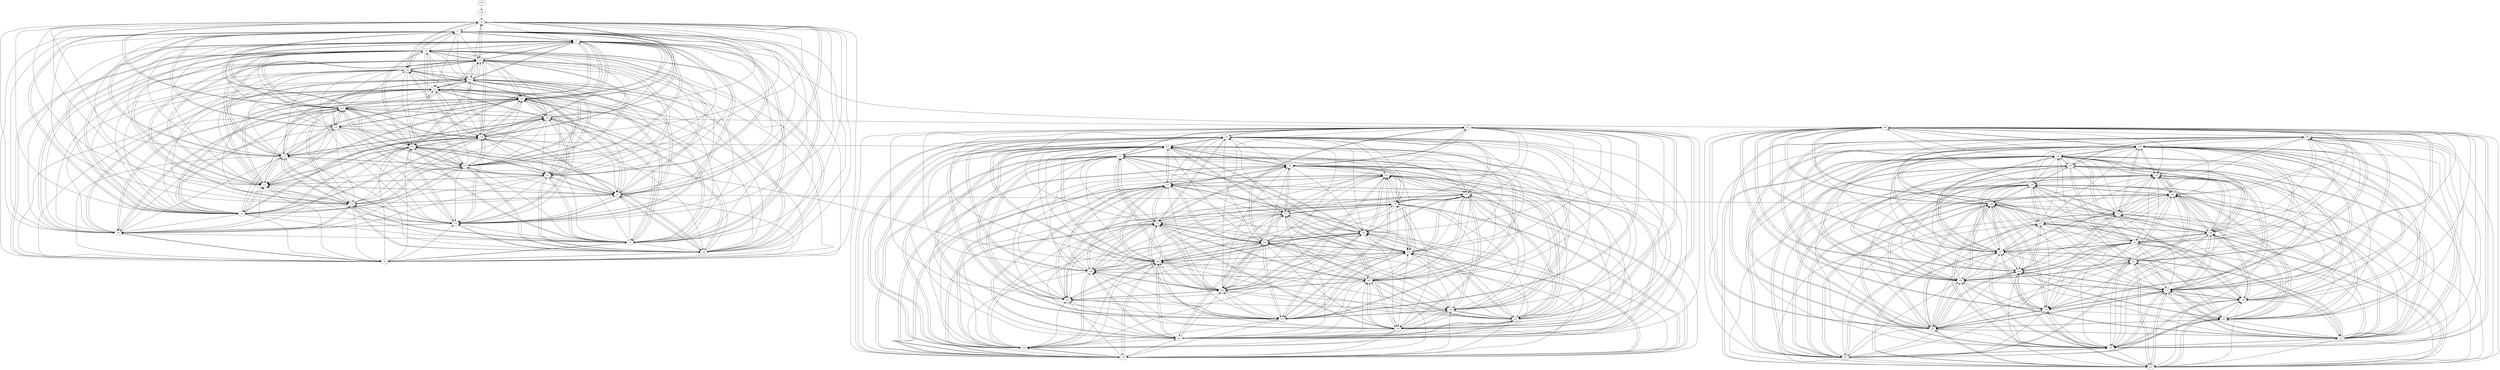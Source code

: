 digraph test113 {
    v0 [name="v0", player=1, priority=30];
    v1 [name="v1", player=0, priority=34];
    v2 [name="v2", player=0, priority=49];
    v3 [name="v3", player=0, priority=46];
    v4 [name="v4", player=0, priority=23];
    v5 [name="v5", player=0, priority=25];
    v6 [name="v6", player=0, priority=10];
    v7 [name="v7", player=1, priority=9];
    v8 [name="v8", player=0, priority=34];
    v9 [name="v9", player=0, priority=1];
    v10 [name="v10", player=1, priority=45];
    v11 [name="v11", player=0, priority=18];
    v12 [name="v12", player=1, priority=40];
    v13 [name="v13", player=0, priority=17];
    v14 [name="v14", player=1, priority=20];
    v15 [name="v15", player=1, priority=5];
    v16 [name="v16", player=1, priority=35];
    v17 [name="v17", player=1, priority=3];
    v18 [name="v18", player=0, priority=46];
    v19 [name="v19", player=0, priority=40];
    v20 [name="v20", player=1, priority=35];
    v21 [name="v21", player=0, priority=18];
    v22 [name="v22", player=1, priority=34];
    v23 [name="v23", player=0, priority=33];
    v24 [name="v24", player=0, priority=13];
    v25 [name="v25", player=0, priority=21];
    v26 [name="v26", player=0, priority=18];
    v27 [name="v27", player=0, priority=23];
    v28 [name="v28", player=0, priority=14];
    v29 [name="v29", player=1, priority=42];
    v30 [name="v30", player=0, priority=47];
    v31 [name="v31", player=0, priority=43];
    v32 [name="v32", player=0, priority=3];
    v33 [name="v33", player=0, priority=17];
    v34 [name="v34", player=0, priority=33];
    v35 [name="v35", player=0, priority=22];
    v36 [name="v36", player=1, priority=29];
    v37 [name="v37", player=0, priority=25];
    v38 [name="v38", player=1, priority=44];
    v39 [name="v39", player=1, priority=15];
    v40 [name="v40", player=0, priority=18];
    v41 [name="v41", player=1, priority=36];
    v42 [name="v42", player=0, priority=34];
    v43 [name="v43", player=0, priority=49];
    v44 [name="v44", player=0, priority=25];
    v45 [name="v45", player=1, priority=27];
    v46 [name="v46", player=0, priority=16];
    v47 [name="v47", player=1, priority=11];
    v48 [name="v48", player=0, priority=43];
    v49 [name="v49", player=1, priority=28];
    v50 [name="v50", player=0, priority=20];
    v51 [name="v51", player=0, priority=4];
    v52 [name="v52", player=1, priority=7];
    v53 [name="v53", player=1, priority=48];
    v54 [name="v54", player=1, priority=13];
    v55 [name="v55", player=0, priority=34];
    v56 [name="v56", player=1, priority=4];
    v57 [name="v57", player=0, priority=29];
    v58 [name="v58", player=0, priority=40];
    v59 [name="v59", player=1, priority=50];
    v60 [name="v60", player=0, priority=1];
    v61 [name="v61", player=1, priority=2];
    v62 [name="v62", player=0, priority=36];
    v63 [name="v63", player=0, priority=50];
    v64 [name="v64", player=1, priority=25];
    v65 [name="v65", player=1, priority=46];
    v66 [name="v66", player=1, priority=8];
    v67 [name="v67", player=1, priority=5];
    v68 [name="v68", player=0, priority=6];
    v69 [name="v69", player=0, priority=16];
    v70 [name="v70", player=0, priority=36];
    v71 [name="v71", player=0, priority=27];
    v72 [name="v72", player=0, priority=13];
    v73 [name="v73", player=1, priority=0];
    v74 [name="v74", player=0, priority=30];
    v75 [name="v75", player=0, priority=20];
    v76 [name="v76", player=1, priority=6];
    v77 [name="v77", player=1, priority=5];
    v78 [name="v78", player=1, priority=41];
    v79 [name="v79", player=1, priority=44];
    v15 -> v21;
    v55 -> v57;
    v67 -> v59;
    v59 -> v55;
    v70 -> v55;
    v67 -> v68;
    v70 -> v64;
    v26 -> v39;
    v67 -> v77;
    v8 -> v0;
    v48 -> v36;
    v29 -> v32;
    v0 -> v5;
    v29 -> v41;
    v19 -> v18;
    v40 -> v41;
    v0 -> v14;
    v29 -> v50;
    v40 -> v50;
    v63 -> v52;
    v63 -> v61;
    v41 -> v33;
    v33 -> v29;
    v44 -> v29;
    v41 -> v42;
    v33 -> v38;
    v62 -> v74;
    v41 -> v51;
    v73 -> v74;
    v33 -> v47;
    v22 -> v10;
    v22 -> v19;
    v74 -> v57;
    v3 -> v15;
    v14 -> v15;
    v45 -> v30;
    v66 -> v53;
    v37 -> v26;
    v66 -> v62;
    v37 -> v35;
    v66 -> v71;
    v15 -> v7;
    v7 -> v3;
    v18 -> v3;
    v55 -> v52;
    v67 -> v54;
    v7 -> v12;
    v18 -> v12;
    v47 -> v48;
    v55 -> v61;
    v18 -> v21;
    v55 -> v70;
    v59 -> v68;
    v48 -> v31;
    v40 -> v27;
    v70 -> v77;
    v8 -> v4;
    v19 -> v4;
    v48 -> v40;
    v29 -> v36;
    v40 -> v36;
    v48 -> v49;
    v77 -> v76;
    v0 -> v9;
    v40 -> v45;
    v63 -> v56;
    v41 -> v28;
    v25 -> v11;
    v10 -> v22;
    v73 -> v60;
    v41 -> v37;
    v25 -> v20;
    v62 -> v69;
    v44 -> v42;
    v22 -> v5;
    v54 -> v74;
    v3 -> v1;
    v14 -> v1;
    v22 -> v14;
    v44 -> v51;
    v51 -> v50;
    v3 -> v10;
    v22 -> v23;
    v74 -> v61;
    v37 -> v30;
    v15 -> v2;
    v15 -> v11;
    v18 -> v7;
    v36 -> v43;
    v67 -> v58;
    v28 -> v39;
    v7 -> v16;
    v18 -> v16;
    v55 -> v65;
    v28 -> v48;
    v59 -> v63;
    v48 -> v26;
    v48 -> v35;
    v21 -> v18;
    v77 -> v71;
    v29 -> v31;
    v48 -> v44;
    v29 -> v40;
    v58 -> v76;
    v61 -> v72;
    v29 -> v49;
    v40 -> v49;
    v10 -> v17;
    v62 -> v55;
    v41 -> v32;
    v2 -> v13;
    v25 -> v15;
    v33 -> v28;
    v62 -> v64;
    v73 -> v64;
    v2 -> v22;
    v25 -> v24;
    v33 -> v37;
    v22 -> v0;
    v44 -> v37;
    v54 -> v69;
    v62 -> v73;
    v51 -> v45;
    v3 -> v5;
    v14 -> v5;
    v22 -> v18;
    v32 -> v41;
    v43 -> v41;
    v3 -> v14;
    v43 -> v50;
    v66 -> v52;
    v35 -> v46;
    v74 -> v56;
    v14 -> v23;
    v74 -> v65;
    v79 -> v0;
    v47 -> v29;
    v17 -> v25;
    v7 -> v2;
    v36 -> v38;
    v47 -> v38;
    v18 -> v11;
    v28 -> v43;
    v77 -> v57;
    v48 -> v30;
    v21 -> v13;
    v77 -> v66;
    v58 -> v62;
    v69 -> v62;
    v48 -> v39;
    v77 -> v75;
    v29 -> v35;
    v40 -> v35;
    v29 -> v44;
    v10 -> v12;
    v2 -> v8;
    v2 -> v17;
    v25 -> v19;
    v54 -> v55;
    v51 -> v31;
    v62 -> v68;
    v54 -> v64;
    v73 -> v68;
    v62 -> v77;
    v22 -> v4;
    v51 -> v40;
    v54 -> v73;
    v32 -> v36;
    v73 -> v77;
    v22 -> v13;
    v51 -> v49;
    v20 -> v71;
    v3 -> v9;
    v14 -> v9;
    v74 -> v60;
    v35 -> v41;
    v3 -> v18;
    v14 -> v18;
    v66 -> v56;
    v35 -> v50;
    v17 -> v20;
    v47 -> v33;
    v65 -> v69;
    v76 -> v69;
    v28 -> v29;
    v16 -> v64;
    v9 -> v25;
    v28 -> v38;
    v57 -> v74;
    v68 -> v74;
    v6 -> v10;
    v77 -> v61;
    v21 -> v8;
    v58 -> v57;
    v69 -> v57;
    v61 -> v53;
    v29 -> v30;
    v40 -> v30;
    v61 -> v62;
    v58 -> v75;
    v69 -> v75;
    v2 -> v3;
    v25 -> v5;
    v73 -> v54;
    v25 -> v14;
    v31 -> v48;
    v10 -> v25;
    v51 -> v26;
    v73 -> v63;
    v2 -> v21;
    v54 -> v59;
    v73 -> v72;
    v54 -> v68;
    v51 -> v44;
    v35 -> v27;
    v3 -> v4;
    v14 -> v4;
    v43 -> v40;
    v35 -> v36;
    v72 -> v76;
    v43 -> v49;
    v35 -> v45;
    v17 -> v6;
    v36 -> v28;
    v9 -> v11;
    v47 -> v28;
    v5 -> v22;
    v17 -> v24;
    v36 -> v37;
    v9 -> v20;
    v65 -> v64;
    v28 -> v33;
    v57 -> v69;
    v65 -> v73;
    v68 -> v60;
    v68 -> v69;
    v76 -> v73;
    v77 -> v56;
    v21 -> v3;
    v50 -> v39;
    v58 -> v52;
    v21 -> v12;
    v50 -> v48;
    v6 -> v23;
    v42 -> v44;
    v69 -> v61;
    v39 -> v29;
    v10 -> v2;
    v25 -> v0;
    v10 -> v11;
    v39 -> v47;
    v2 -> v7;
    v31 -> v43;
    v2 -> v16;
    v51 -> v30;
    v32 -> v26;
    v51 -> v39;
    v32 -> v35;
    v72 -> v71;
    v35 -> v31;
    v32 -> v44;
    v43 -> v44;
    v35 -> v40;
    v53 -> v76;
    v56 -> v72;
    v17 -> v1;
    v65 -> v59;
    v9 -> v6;
    v76 -> v59;
    v5 -> v17;
    v17 -> v19;
    v36 -> v32;
    v9 -> v15;
    v38 -> v51;
    v47 -> v32;
    v49 -> v51;
    v65 -> v68;
    v65 -> v77;
    v68 -> v55;
    v28 -> v37;
    v68 -> v64;
    v68 -> v73;
    v50 -> v34;
    v6 -> v9;
    v77 -> v60;
    v50 -> v43;
    v6 -> v18;
    v42 -> v39;
    v27 -> v50;
    v58 -> v65;
    v30 -> v46;
    v42 -> v48;
    v69 -> v65;
    v61 -> v70;
    v39 -> v33;
    v31 -> v29;
    v10 -> v6;
    v12 -> v25;
    v23 -> v25;
    v31 -> v38;
    v39 -> v42;
    v39 -> v51;
    v60 -> v74;
    v73 -> v53;
    v31 -> v47;
    v72 -> v57;
    v1 -> v15;
    v13 -> v17;
    v72 -> v66;
    v16 -> v13;
    v1 -> v24;
    v35 -> v26;
    v53 -> v62;
    v16 -> v22;
    v64 -> v62;
    v64 -> v71;
    v72 -> v75;
    v56 -> v76;
    v5 -> v3;
    v46 -> v41;
    v65 -> v54;
    v9 -> v1;
    v76 -> v54;
    v17 -> v14;
    v46 -> v50;
    v76 -> v63;
    v38 -> v46;
    v49 -> v46;
    v5 -> v21;
    v17 -> v23;
    v76 -> v72;
    v57 -> v68;
    v6 -> v4;
    v77 -> v55;
    v6 -> v13;
    v42 -> v34;
    v27 -> v45;
    v50 -> v47;
    v69 -> v60;
    v30 -> v41;
    v20 -> v15;
    v39 -> v28;
    v20 -> v24;
    v39 -> v37;
    v12 -> v20;
    v23 -> v20;
    v39 -> v46;
    v75 -> v67;
    v31 -> v42;
    v52 -> v74;
    v24 -> v3;
    v31 -> v51;
    v72 -> v52;
    v51 -> v29;
    v1 -> v10;
    v16 -> v8;
    v1 -> v19;
    v13 -> v21;
    v24 -> v21;
    v16 -> v17;
    v53 -> v57;
    v64 -> v66;
    v53 -> v75;
    v56 -> v71;
    v17 -> v0;
    v49 -> v32;
    v5 -> v7;
    v46 -> v45;
    v65 -> v58;
    v49 -> v41;
    v5 -> v16;
    v57 -> v54;
    v65 -> v67;
    v68 -> v54;
    v76 -> v67;
    v57 -> v63;
    v68 -> v63;
    v57 -> v72;
    v68 -> v72;
    v27 -> v31;
    v42 -> v29;
    v71 -> v65;
    v27 -> v40;
    v30 -> v36;
    v42 -> v38;
    v27 -> v49;
    v63 -> v70;
    v30 -> v45;
    v12 -> v6;
    v20 -> v19;
    v60 -> v55;
    v23 -> v15;
    v60 -> v64;
    v4 -> v11;
    v12 -> v24;
    v23 -> v24;
    v52 -> v60;
    v60 -> v73;
    v75 -> v62;
    v52 -> v69;
    v1 -> v5;
    v13 -> v7;
    v72 -> v56;
    v16 -> v3;
    v13 -> v16;
    v24 -> v16;
    v53 -> v52;
    v45 -> v48;
    v64 -> v52;
    v1 -> v23;
    v24 -> v25;
    v37 -> v44;
    v53 -> v61;
    v64 -> v61;
    v53 -> v70;
    v72 -> v74;
    v46 -> v31;
    v49 -> v27;
    v56 -> v75;
    v5 -> v2;
    v17 -> v4;
    v46 -> v40;
    v26 -> v34;
    v49 -> v36;
    v5 -> v11;
    v46 -> v49;
    v67 -> v72;
    v26 -> v43;
    v38 -> v45;
    v49 -> v45;
    v57 -> v58;
    v68 -> v58;
    v19 -> v13;
    v50 -> v28;
    v8 -> v22;
    v19 -> v22;
    v50 -> v37;
    v11 -> v18;
    v30 -> v31;
    v71 -> v69;
    v27 -> v44;
    v63 -> v65;
    v72 -> v67;
    v30 -> v40;
    v20 -> v5;
    v63 -> v74;
    v30 -> v49;
    v20 -> v14;
    v12 -> v10;
    v23 -> v10;
    v20 -> v23;
    v41 -> v46;
    v31 -> v32;
    v33 -> v51;
    v60 -> v68;
    v52 -> v64;
    v75 -> v66;
    v52 -> v73;
    v13 -> v2;
    v45 -> v34;
    v1 -> v9;
    v16 -> v7;
    v34 -> v43;
    v1 -> v18;
    v37 -> v39;
    v53 -> v56;
    v56 -> v52;
    v64 -> v56;
    v37 -> v48;
    v56 -> v61;
    v56 -> v70;
    v46 -> v35;
    v38 -> v31;
    v49 -> v31;
    v5 -> v6;
    v7 -> v25;
    v18 -> v25;
    v59 -> v72;
    v26 -> v47;
    v0 -> v4;
    v19 -> v17;
    v71 -> v55;
    v50 -> v32;
    v0 -> v13;
    v11 -> v13;
    v30 -> v26;
    v42 -> v28;
    v0 -> v22;
    v11 -> v22;
    v30 -> v35;
    v30 -> v44;
    v20 -> v9;
    v12 -> v5;
    v20 -> v18;
    v4 -> v1;
    v60 -> v54;
    v12 -> v14;
    v75 -> v52;
    v60 -> v63;
    v4 -> v10;
    v44 -> v46;
    v52 -> v59;
    v60 -> v72;
    v4 -> v19;
    v52 -> v68;
    v75 -> v70;
    v45 -> v29;
    v1 -> v4;
    v16 -> v2;
    v37 -> v34;
    v45 -> v47;
    v64 -> v60;
    v37 -> v43;
    v46 -> v30;
    v38 -> v26;
    v49 -> v26;
    v46 -> v39;
    v18 -> v20;
    v59 -> v58;
    v49 -> v35;
    v55 -> v69;
    v67 -> v62;
    v59 -> v67;
    v70 -> v58;
    v49 -> v44;
    v19 -> v3;
    v26 -> v51;
    v19 -> v12;
    v8 -> v12;
    v11 -> v8;
    v8 -> v21;
    v71 -> v59;
    v11 -> v17;
    v71 -> v68;
    v41 -> v27;
    v71 -> v77;
    v20 -> v4;
    v63 -> v73;
    v33 -> v32;
    v44 -> v32;
    v12 -> v9;
    v23 -> v9;
    v41 -> v45;
    v4 -> v5;
    v33 -> v41;
    v23 -> v18;
    v44 -> v41;
    v60 -> v67;
    v33 -> v50;
    v44 -> v50;
    v52 -> v63;
    v75 -> v56;
    v52 -> v72;
    v74 -> v69;
    v37 -> v29;
    v37 -> v38;
    v15 -> v1;
    v66 -> v74;
    v37 -> v47;
    v15 -> v10;
    v3 -> v45;
    v67 -> v57;
    v7 -> v15;
    v18 -> v15;
    v26 -> v28;
    v38 -> v30;
    v49 -> v30;
    v18 -> v24;
    v59 -> v53;
    v26 -> v37;
    v55 -> v73;
    v59 -> v62;
    v59 -> v71;
    v67 -> v66;
    v26 -> v46;
    v67 -> v75;
    v19 -> v7;
    v8 -> v7;
    v0 -> v3;
    v11 -> v3;
    v8 -> v16;
    v29 -> v39;
    v40 -> v39;
    v0 -> v12;
    v11 -> v12;
    v29 -> v48;
    v11 -> v21;
    v33 -> v27;
    v44 -> v27;
    v23 -> v4;
    v25 -> v23;
    v60 -> v53;
    v4 -> v0;
    v33 -> v36;
    v44 -> v36;
    v62 -> v72;
    v4 -> v9;
    v33 -> v45;
    v44 -> v45;
    v74 -> v55;
    v3 -> v13;
    v14 -> v13;
    v45 -> v28;
    v3 -> v22;
    v14 -> v22;
    v34 -> v37;
    v45 -> v37;
    v66 -> v60;
    v37 -> v33;
    v66 -> v69;
    v74 -> v73;
    v7 -> v1;
    v18 -> v1;
    v67 -> v52;
    v36 -> v46;
    v15 -> v23;
    v55 -> v59;
    v70 -> v57;
    v67 -> v70;
    v28 -> v51;
    v59 -> v66;
    v48 -> v29;
    v70 -> v66;
    v59 -> v75;
    v8 -> v2;
    v48 -> v38;
    v70 -> v75;
    v8 -> v11;
    v19 -> v11;
    v0 -> v7;
    v11 -> v7;
    v40 -> v43;
    v71 -> v58;
    v11 -> v16;
    v63 -> v54;
    v25 -> v18;
    v62 -> v67;
    v73 -> v67;
    v2 -> v25;
    v33 -> v40;
    v22 -> v3;
    v62 -> v76;
    v54 -> v72;
    v73 -> v76;
    v33 -> v49;
    v44 -> v49;
    v14 -> v8;
    v22 -> v21;
    v74 -> v59;
    v14 -> v17;
    v66 -> v55;
    v45 -> v32;
    v37 -> v28;
    v66 -> v73;
    v15 -> v9;
    v18 -> v5;
    v55 -> v54;
    v67 -> v56;
    v36 -> v50;
    v47 -> v50;
    v28 -> v46;
    v7 -> v23;
    v59 -> v61;
    v55 -> v72;
    v70 -> v61;
    v59 -> v70;
    v48 -> v33;
    v77 -> v69;
    v40 -> v38;
    v69 -> v74;
    v25 -> v4;
    v41 -> v30;
    v25 -> v13;
    v10 -> v24;
    v33 -> v26;
    v41 -> v39;
    v33 -> v35;
    v44 -> v35;
    v62 -> v71;
    v73 -> v71;
    v33 -> v44;
    v14 -> v3;
    v22 -> v16;
    v74 -> v54;
    v3 -> v12;
    v14 -> v12;
    v43 -> v48;
    v3 -> v21;
    v14 -> v21;
    v36 -> v27;
    v15 -> v4;
    v7 -> v0;
    v18 -> v0;
    v15 -> v13;
    v28 -> v32;
    v47 -> v36;
    v47 -> v45;
    v28 -> v41;
    v59 -> v56;
    v70 -> v56;
    v55 -> v67;
    v28 -> v50;
    v21 -> v11;
    v58 -> v60;
    v58 -> v69;
    v48 -> v46;
    v29 -> v42;
    v40 -> v42;
    v29 -> v51;
    v2 -> v6;
    v7 -> v8;
    v62 -> v57;
    v25 -> v17;
    v33 -> v30;
    v62 -> v66;
    v73 -> v66;
    v54 -> v62;
    v73 -> v75;
    v22 -> v2;
    v54 -> v71;
    v32 -> v34;
    v51 -> v47;
    v14 -> v7;
    v32 -> v43;
    v22 -> v20;
    v35 -> v39;
    v74 -> v58;
    v3 -> v16;
    v14 -> v16;
    v66 -> v54;
    v35 -> v48;
    v3 -> v25;
    v14 -> v25;
    v66 -> v63;
    v17 -> v18;
    v47 -> v31;
    v7 -> v4;
    v9 -> v23;
    v18 -> v4;
    v28 -> v36;
    v36 -> v40;
    v36 -> v49;
    v47 -> v40;
    v55 -> v53;
    v28 -> v45;
    v6 -> v8;
    v77 -> v59;
    v48 -> v32;
    v21 -> v15;
    v29 -> v28;
    v69 -> v64;
    v21 -> v24;
    v40 -> v37;
    v2 -> v1;
    v25 -> v3;
    v10 -> v14;
    v62 -> v52;
    v2 -> v10;
    v25 -> v12;
    v10 -> v23;
    v31 -> v46;
    v62 -> v61;
    v2 -> v19;
    v25 -> v21;
    v54 -> v57;
    v51 -> v33;
    v73 -> v61;
    v32 -> v29;
    v43 -> v29;
    v22 -> v6;
    v13 -> v25;
    v51 -> v42;
    v3 -> v2;
    v14 -> v2;
    v32 -> v38;
    v35 -> v34;
    v54 -> v75;
    v3 -> v11;
    v14 -> v11;
    v32 -> v47;
    v35 -> v43;
    v74 -> v53;
    v17 -> v13;
    v65 -> v62;
    v5 -> v20;
    v17 -> v22;
    v36 -> v35;
    v9 -> v18;
    v47 -> v35;
    v28 -> v31;
    v65 -> v71;
    v36 -> v44;
    v76 -> v71;
    v57 -> v76;
    v6 -> v3;
    v68 -> v76;
    v77 -> v63;
    v21 -> v10;
    v6 -> v21;
    v69 -> v59;
    v77 -> v72;
    v21 -> v19;
    v40 -> v32;
    v69 -> v68;
    v61 -> v64;
    v65 -> v76;
    v69 -> v77;
    v61 -> v73;
    v10 -> v9;
    v2 -> v5;
    v73 -> v56;
    v2 -> v14;
    v25 -> v16;
    v54 -> v52;
    v73 -> v65;
    v2 -> v23;
    v51 -> v37;
    v24 -> v20;
    v72 -> v69;
    v51 -> v46;
    v35 -> v29;
    v32 -> v42;
    v16 -> v25;
    v43 -> v42;
    v43 -> v51;
    v17 -> v8;
    v76 -> v57;
    v9 -> v4;
    v57 -> v53;
    v36 -> v30;
    v9 -> v13;
    v47 -> v30;
    v5 -> v24;
    v68 -> v62;
    v47 -> v39;
    v9 -> v22;
    v65 -> v75;
    v28 -> v35;
    v57 -> v71;
    v68 -> v71;
    v6 -> v7;
    v6 -> v16;
    v42 -> v37;
    v58 -> v54;
    v21 -> v14;
    v27 -> v48;
    v69 -> v54;
    v42 -> v46;
    v69 -> v63;
    v21 -> v23;
    v77 -> v67;
    v58 -> v72;
    v19 -> v53;
    v31 -> v27;
    v61 -> v77;
    v10 -> v4;
    v25 -> v2;
    v10 -> v13;
    v39 -> v49;
    v31 -> v45;
    v2 -> v18;
    v54 -> v56;
    v13 -> v15;
    v24 -> v15;
    v43 -> v28;
    v16 -> v11;
    v51 -> v41;
    v13 -> v24;
    v32 -> v37;
    v16 -> v20;
    v72 -> v73;
    v35 -> v33;
    v53 -> v69;
    v64 -> v69;
    v5 -> v1;
    v17 -> v3;
    v65 -> v52;
    v76 -> v52;
    v5 -> v10;
    v17 -> v12;
    v9 -> v8;
    v5 -> v19;
    v17 -> v21;
    v68 -> v57;
    v28 -> v30;
    v57 -> v66;
    v68 -> v66;
    v57 -> v75;
    v6 -> v2;
    v77 -> v53;
    v21 -> v0;
    v27 -> v34;
    v6 -> v11;
    v77 -> v62;
    v21 -> v9;
    v30 -> v39;
    v42 -> v41;
    v42 -> v50;
    v39 -> v26;
    v20 -> v22;
    v39 -> v35;
    v75 -> v65;
    v2 -> v4;
    v4 -> v23;
    v31 -> v40;
    v60 -> v76;
    v13 -> v1;
    v24 -> v1;
    v31 -> v49;
    v75 -> v74;
    v72 -> v59;
    v1 -> v17;
    v53 -> v55;
    v64 -> v55;
    v16 -> v15;
    v72 -> v68;
    v35 -> v28;
    v53 -> v64;
    v72 -> v77;
    v56 -> v60;
    v35 -> v37;
    v53 -> v73;
    v64 -> v73;
    v56 -> v69;
    v46 -> v34;
    v46 -> v43;
    v65 -> v56;
    v9 -> v3;
    v76 -> v56;
    v5 -> v14;
    v57 -> v52;
    v9 -> v12;
    v38 -> v48;
    v5 -> v23;
    v49 -> v48;
    v57 -> v61;
    v68 -> v61;
    v76 -> v74;
    v68 -> v70;
    v27 -> v29;
    v50 -> v31;
    v8 -> v25;
    v50 -> v40;
    v58 -> v53;
    v30 -> v34;
    v42 -> v36;
    v50 -> v49;
    v69 -> v53;
    v42 -> v45;
    v20 -> v8;
    v61 -> v58;
    v63 -> v77;
    v20 -> v17;
    v23 -> v13;
    v60 -> v62;
    v12 -> v22;
    v75 -> v60;
    v60 -> v71;
    v4 -> v18;
    v75 -> v69;
    v1 -> v3;
    v13 -> v5;
    v16 -> v1;
    v1 -> v12;
    v24 -> v14;
    v43 -> v27;
    v16 -> v10;
    v34 -> v46;
    v1 -> v21;
    v13 -> v23;
    v45 -> v46;
    v64 -> v59;
    v72 -> v63;
    v35 -> v32;
    v53 -> v68;
    v64 -> v68;
    v56 -> v64;
    v53 -> v77;
    v64 -> v77;
    v56 -> v73;
    v17 -> v2;
    v46 -> v38;
    v38 -> v34;
    v5 -> v9;
    v17 -> v11;
    v65 -> v60;
    v9 -> v7;
    v26 -> v41;
    v5 -> v18;
    v38 -> v43;
    v49 -> v43;
    v9 -> v16;
    v26 -> v50;
    v57 -> v56;
    v68 -> v56;
    v68 -> v65;
    v7 -> v46;
    v6 -> v1;
    v8 -> v20;
    v27 -> v33;
    v71 -> v67;
    v27 -> v42;
    v0 -> v25;
    v50 -> v44;
    v30 -> v38;
    v20 -> v3;
    v42 -> v40;
    v71 -> v76;
    v42 -> v49;
    v12 -> v8;
    v23 -> v8;
    v39 -> v34;
    v12 -> v17;
    v23 -> v17;
    v31 -> v30;
    v4 -> v13;
    v52 -> v53;
    v60 -> v66;
    v75 -> v55;
    v31 -> v39;
    v4 -> v22;
    v52 -> v71;
    v24 -> v0;
    v34 -> v32;
    v16 -> v5;
    v34 -> v41;
    v1 -> v16;
    v13 -> v18;
    v24 -> v18;
    v16 -> v14;
    v45 -> v41;
    v1 -> v25;
    v45 -> v50;
    v53 -> v54;
    v16 -> v23;
    v53 -> v63;
    v64 -> v63;
    v64 -> v72;
    v38 -> v29;
    v56 -> v77;
    v5 -> v4;
    v76 -> v55;
    v9 -> v2;
    v26 -> v36;
    v5 -> v13;
    v49 -> v38;
    v67 -> v74;
    v49 -> v47;
    v8 -> v6;
    v8 -> v15;
    v19 -> v15;
    v27 -> v28;
    v0 -> v11;
    v50 -> v30;
    v42 -> v26;
    v27 -> v37;
    v0 -> v20;
    v11 -> v20;
    v30 -> v33;
    v27 -> v46;
    v63 -> v67;
    v20 -> v7;
    v23 -> v12;
    v78 -> v79;
    v60 -> v61;
    v12 -> v21;
    v52 -> v57;
    v75 -> v59;
    v4 -> v17;
    v52 -> v66;
    v75 -> v68;
    v76 -> v53;
    v45 -> v27;
    v52 -> v75;
    v13 -> v4;
    v24 -> v4;
    v72 -> v53;
    v34 -> v36;
    v37 -> v32;
    v72 -> v62;
    v16 -> v9;
    v34 -> v45;
    v53 -> v58;
    v64 -> v58;
    v56 -> v54;
    v37 -> v50;
    v56 -> v63;
    v46 -> v28;
    v46 -> v37;
    v7 -> v18;
    v70 -> v65;
    v26 -> v40;
    v38 -> v42;
    v55 -> v76;
    v70 -> v74;
    v8 -> v1;
    v19 -> v1;
    v19 -> v10;
    v0 -> v6;
    v71 -> v57;
    v27 -> v32;
    v63 -> v53;
    v42 -> v30;
    v0 -> v24;
    v11 -> v24;
    v30 -> v37;
    v20 -> v2;
    v71 -> v75;
    v41 -> v34;
    v20 -> v11;
    v12 -> v7;
    v41 -> v43;
    v4 -> v3;
    v33 -> v39;
    v12 -> v16;
    v75 -> v54;
    v60 -> v65;
    v33 -> v48;
    v44 -> v48;
    v64 -> v54;
    v52 -> v70;
    v34 -> v31;
    v16 -> v4;
    v34 -> v40;
    v45 -> v40;
    v37 -> v36;
    v64 -> v53;
    v66 -> v72;
    v15 -> v8;
    v56 -> v58;
    v15 -> v17;
    v67 -> v55;
    v7 -> v13;
    v18 -> v13;
    v38 -> v28;
    v49 -> v28;
    v55 -> v62;
    v18 -> v22;
    v59 -> v60;
    v26 -> v35;
    v38 -> v37;
    v67 -> v64;
    v70 -> v69;
    v26 -> v44;
    v48 -> v41;
    v0 -> v1;
    v11 -> v1;
    v8 -> v14;
    v48 -> v50;
    v71 -> v52;
    v0 -> v10;
    v11 -> v10;
    v19 -> v23;
    v40 -> v46;
    v71 -> v61;
    v30 -> v32;
    v71 -> v70;
    v63 -> v66;
    v41 -> v29;
    v44 -> v34;
    v41 -> v47;
    v4 -> v7;
    v33 -> v43;
    v52 -> v56;
    v22 -> v15;
    v22 -> v24;
    v34 -> v26;
    v45 -> v26;
    v74 -> v62;
    v34 -> v35;
    v45 -> v35;
    v66 -> v67;
    v37 -> v40;
    v66 -> v76;
    v15 -> v12;
    v18 -> v8;
}